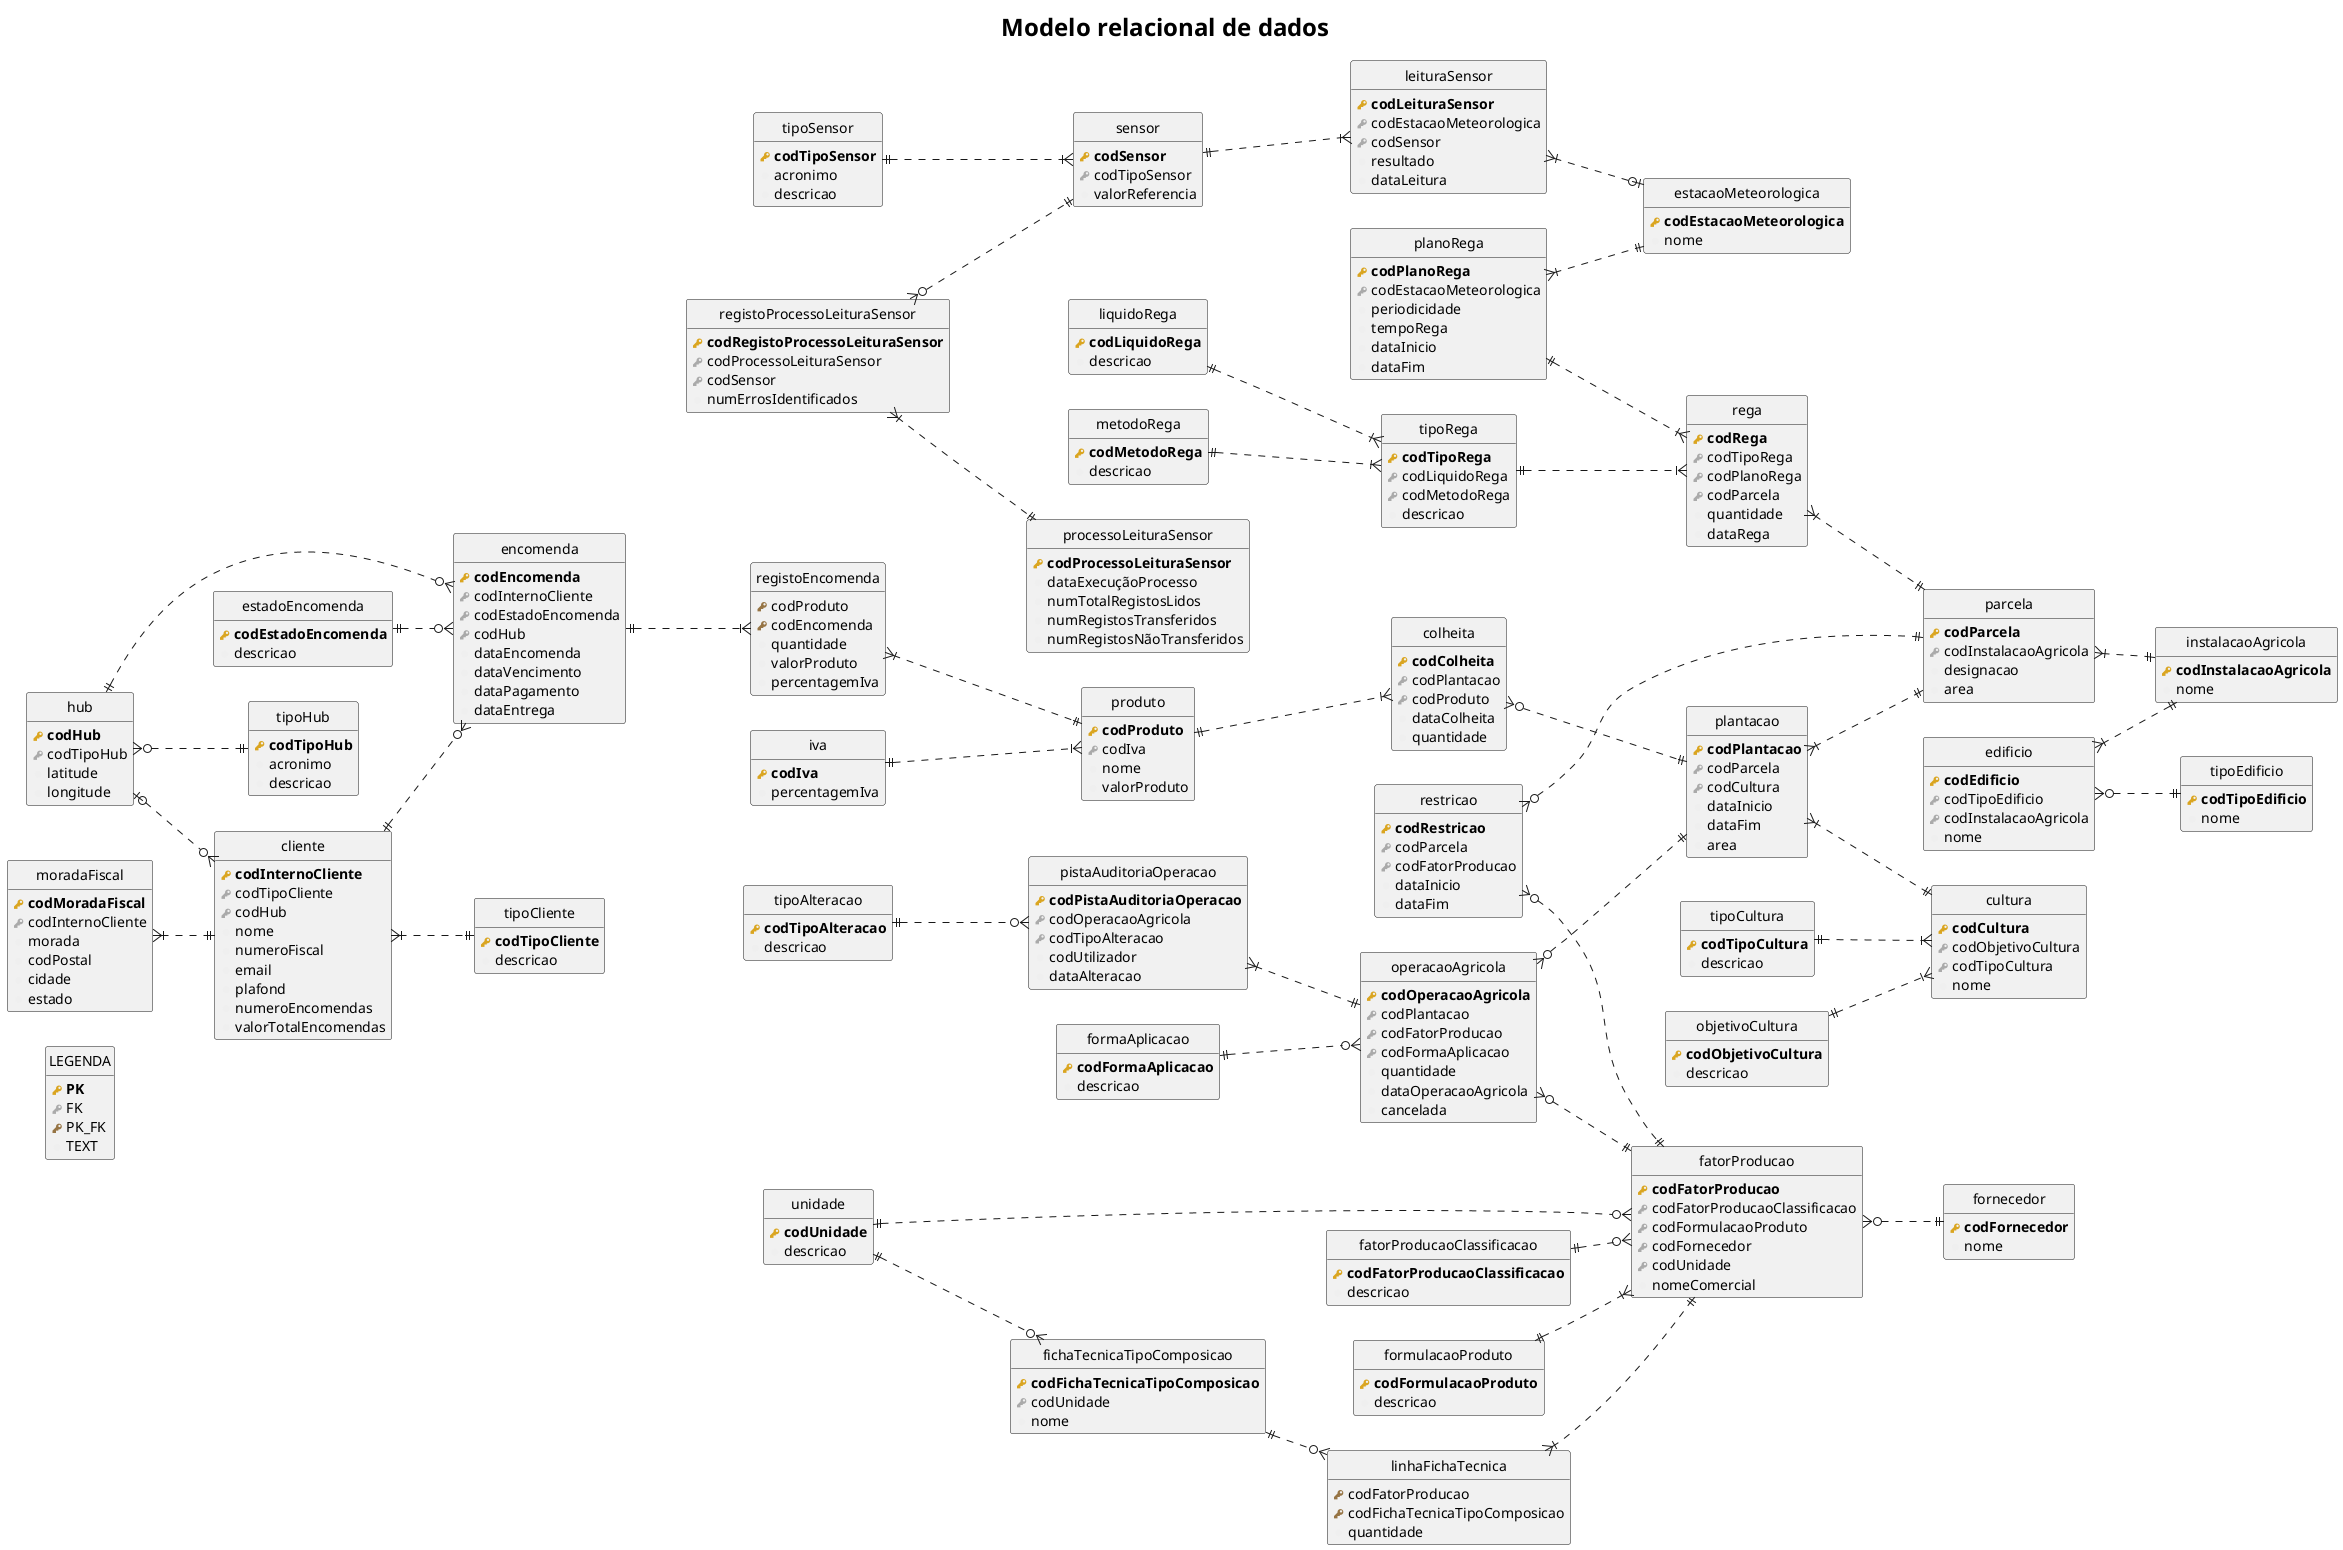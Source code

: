 @startuml
!define pk(x) <b><color:#daa520><&key></color> x</b>
!define fk(x) <color:#aaaaaa><&key></color> x
!define pk_fk(x) <color:#967444><&key></color> x
!define column(x) <color:#efefef><&media-record></color> x
!define table(x) entity x << (t, white) >>
title <b>Modelo relacional de dados</b>
hide methods
hide circle
left to right direction
skinparam title {
    HorizontalAlignment top
    FontSize 24
}

'------Tabelas----------

table(LEGENDA) {
    pk(PK)
    fk(FK)
    pk_fk(PK_FK)
    column(TEXT)
}

table(rega) {
    pk(codRega)
    fk(codTipoRega)
    fk(codPlanoRega)
    fk(codParcela)
    column(quantidade)
    column(dataRega)
}

table(restricao) {
    pk(codRestricao)
    fk(codParcela)
    fk(codFatorProducao)
    column(dataInicio)
    column(dataFim)
}

table(estacaoMeteorologica) {
    pk(codEstacaoMeteorologica)
    column(nome)
}

table(planoRega) {
    pk(codPlanoRega)
    fk(codEstacaoMeteorologica)
    column(periodicidade)
    column(tempoRega)
    column(dataInicio)
    column(dataFim)
 }

table(operacaoAgricola) {
    pk(codOperacaoAgricola)
    fk(codPlantacao)
    fk(codFatorProducao)
    fk(codFormaAplicacao)
    column(quantidade)
    column(dataOperacaoAgricola)
    column(cancelada)
}

table(cultura) {
    pk(codCultura)
    fk(codObjetivoCultura)
    fk(codTipoCultura)
    column(nome)
}

table(objetivoCultura) {
    pk(codObjetivoCultura)
    column(descricao)
}

table(tipoCultura) {
    pk(codTipoCultura)
    column(descricao)
}

table(produto) {
  pk(codProduto)
  fk(codIva)
  column(nome)
  column(valorProduto)
}

table(formaAplicacao) {
    pk(codFormaAplicacao)
    column(descricao)
}

table(fatorProducaoClassificacao) {
    pk(codFatorProducaoClassificacao)
    column(descricao)
}

table(formulacaoProduto) {
    pk(codFormulacaoProduto)
    column(descricao)
}

table(unidade) {
    pk(codUnidade)
    column(descricao)
}

table(fichaTecnicaTipoComposicao) {
    pk(codFichaTecnicaTipoComposicao)
    fk(codUnidade)
    column(nome)
}

table(linhaFichaTecnica) {
    pk_fk(codFatorProducao)
    pk_fk(codFichaTecnicaTipoComposicao)
    column(quantidade)
}

table(fornecedor) {
    pk(codFornecedor)
    column(nome)
}

table(fatorProducao) {
    pk(codFatorProducao)
    fk(codFatorProducaoClassificacao)
    fk(codFormulacaoProduto)
    fk(codFornecedor)
    fk(codUnidade)
    column(nomeComercial)
}

table(instalacaoAgricola) {
    pk(codInstalacaoAgricola)
    column(nome)
}

table(edificio) {
    pk(codEdificio)
    fk(codTipoEdificio)
    fk(codInstalacaoAgricola)
    column(nome)
}

table(parcela) {
   pk(codParcela)
   fk(codInstalacaoAgricola)
   column(designacao)
   column(area)
}

table(tipoEdificio) {
   pk(codTipoEdificio)
   column(nome)
}

table(plantacao) {
   pk(codPlantacao)
   fk(codParcela)
   fk(codCultura)
   column(dataInicio)
   column(dataFim)
   column(area)
}

table(tipoSensor) {
    pk(codTipoSensor)
    column(acronimo)
    column(descricao)
}

table(sensor) {
    pk(codSensor)
    fk(codTipoSensor)
    column(valorReferencia)
}

table(leituraSensor) {
    pk(codLeituraSensor)
    fk(codEstacaoMeteorologica)
    fk(codSensor)
    column(resultado)
    column(dataLeitura)
}

table(liquidoRega) {
    pk(codLiquidoRega)
    column(descricao)
}

table(metodoRega) {
    pk(codMetodoRega)
    column(descricao)
}

table(tipoRega) {
    pk(codTipoRega)
    fk(codLiquidoRega)
    fk(codMetodoRega)
    column(descricao)
}

table(hub) {
    pk(codHub)
    fk(codTipoHub)
    column(latitude)
    column(longitude)
}

table(tipoHub) {
    pk(codTipoHub)
    column(acronimo)
    column(descricao)
}

table(cliente) {
    pk(codInternoCliente)
    fk(codTipoCliente)
    fk(codHub)
    column(nome)
    column(numeroFiscal)
    column(email)
    column(plafond)
    column(numeroEncomendas)
    column(valorTotalEncomendas)
}

table(tipoCliente) {
    pk(codTipoCliente)
    column(descricao)
}

table(encomenda) {
    pk(codEncomenda)
    fk(codInternoCliente)
    fk(codEstadoEncomenda)
    fk(codHub)
    column(dataEncomenda)
    column(dataVencimento)
    column(dataPagamento)
    column(dataEntrega)
}

table(estadoEncomenda) {
    pk(codEstadoEncomenda)
    column(descricao)
}

table(registoEncomenda) {
    pk_fk(codProduto)
    pk_fk(codEncomenda)
    column(quantidade)
    column(valorProduto)
    column(percentagemIva)
}

table(iva) {
    pk(codIva)
    column(percentagemIva)
}

table(colheita) {
    pk(codColheita)
    fk(codPlantacao)
    fk(codProduto)
    column(dataColheita)
    column(quantidade)
}

table(processoLeituraSensor) {
    pk(codProcessoLeituraSensor)
    column(dataExecuçãoProcesso)
    column(numTotalRegistosLidos)
    column(numRegistosTransferidos)
    column(numRegistosNãoTransferidos)
}

table(registoProcessoLeituraSensor) {
    pk(codRegistoProcessoLeituraSensor)
    fk(codProcessoLeituraSensor)
    fk(codSensor)
    column(numErrosIdentificados)
}

table(moradaFiscal) {
    pk(codMoradaFiscal)
    fk(codInternoCliente)
    column(morada)
    column(codPostal)
    column(cidade)
    column(estado)
}

table(pistaAuditoriaOperacao) {
    pk(codPistaAuditoriaOperacao)
    fk(codOperacaoAgricola)
    fk(codTipoAlteracao)
    column(codUtilizador)
    column(dataAlteracao)
}

table(tipoAlteracao) {
    pk(codTipoAlteracao)
    column(descricao)
}

'------Relações----------

objetivoCultura ||..|{ cultura
tipoCultura ||..|{ cultura
produto ||..|{ colheita
planoRega ||..|{ rega
planoRega }|..|| estacaoMeteorologica

rega }|..|| parcela

operacaoAgricola }o..|| fatorProducao

fatorProducaoClassificacao ||..o{ fatorProducao
formulacaoProduto ||..|{ fatorProducao
unidade ||..o{ fichaTecnicaTipoComposicao
fichaTecnicaTipoComposicao ||..o{ linhaFichaTecnica
linhaFichaTecnica }|..|| fatorProducao

parcela }|..|| instalacaoAgricola
edificio }|..|| instalacaoAgricola
plantacao }|..|| parcela
edificio }o..|| tipoEdificio
plantacao }|..|| cultura
operacaoAgricola }o..|| plantacao

tipoSensor ||..|{ sensor
sensor ||..|{ leituraSensor
liquidoRega ||..|{ tipoRega
metodoRega ||..|{ tipoRega
tipoRega ||..|{ rega
leituraSensor }|..o| estacaoMeteorologica

hub }o..|| tipoHub
cliente }|..|| tipoCliente
cliente ||..o{ encomenda
estadoEncomenda ||..o{ encomenda
encomenda ||..|{ registoEncomenda
registoEncomenda }|..|| produto

hub ||..o{ encomenda
hub |o..o{ cliente

iva ||..|{ produto

colheita }o..|| plantacao

fatorProducao }o..|| fornecedor

registoProcessoLeituraSensor }|..|| processoLeituraSensor
registoProcessoLeituraSensor }o..|| sensor

restricao }o..|| parcela
restricao }o..|| fatorProducao

formaAplicacao ||..o{ operacaoAgricola

moradaFiscal }|..|| cliente

unidade ||..o{ fatorProducao

pistaAuditoriaOperacao }|..|| operacaoAgricola

tipoAlteracao ||..o{ pistaAuditoriaOperacao
@enduml